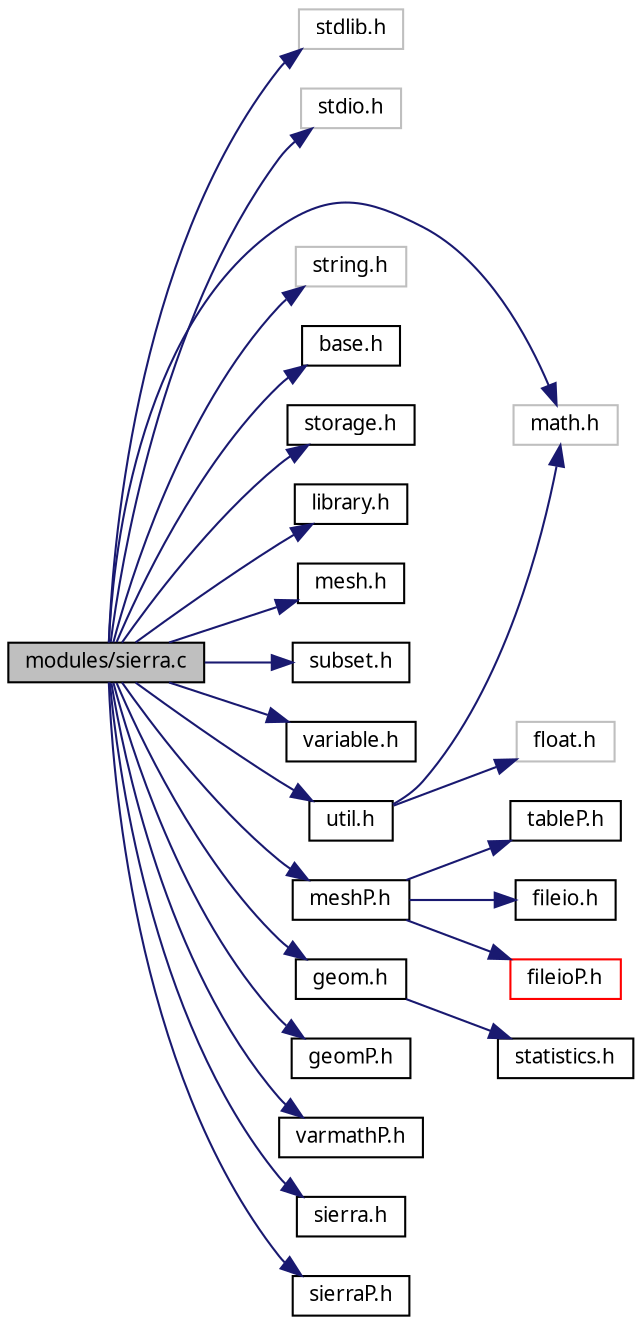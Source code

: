 digraph G
{
  edge [fontname="FreeSans.ttf",fontsize=10,labelfontname="FreeSans.ttf",labelfontsize=10];
  node [fontname="FreeSans.ttf",fontsize=10,shape=record];
  rankdir=LR;
  Node1 [label="modules/sierra.c",height=0.2,width=0.4,color="black", fillcolor="grey75", style="filled" fontcolor="black"];
  Node1 -> Node2 [color="midnightblue",fontsize=10,style="solid",fontname="FreeSans.ttf"];
  Node2 [label="stdlib.h",height=0.2,width=0.4,color="grey75", fillcolor="white", style="filled"];
  Node1 -> Node3 [color="midnightblue",fontsize=10,style="solid",fontname="FreeSans.ttf"];
  Node3 [label="stdio.h",height=0.2,width=0.4,color="grey75", fillcolor="white", style="filled"];
  Node1 -> Node4 [color="midnightblue",fontsize=10,style="solid",fontname="FreeSans.ttf"];
  Node4 [label="math.h",height=0.2,width=0.4,color="grey75", fillcolor="white", style="filled"];
  Node1 -> Node5 [color="midnightblue",fontsize=10,style="solid",fontname="FreeSans.ttf"];
  Node5 [label="string.h",height=0.2,width=0.4,color="grey75", fillcolor="white", style="filled"];
  Node1 -> Node6 [color="midnightblue",fontsize=10,style="solid",fontname="FreeSans.ttf"];
  Node6 [label="base.h",height=0.2,width=0.4,color="black", fillcolor="white", style="filled",URL="$base_8h.html"];
  Node1 -> Node7 [color="midnightblue",fontsize=10,style="solid",fontname="FreeSans.ttf"];
  Node7 [label="storage.h",height=0.2,width=0.4,color="black", fillcolor="white", style="filled",URL="$storage_8h.html"];
  Node1 -> Node8 [color="midnightblue",fontsize=10,style="solid",fontname="FreeSans.ttf"];
  Node8 [label="library.h",height=0.2,width=0.4,color="black", fillcolor="white", style="filled",URL="$library_8h.html"];
  Node1 -> Node9 [color="midnightblue",fontsize=10,style="solid",fontname="FreeSans.ttf"];
  Node9 [label="mesh.h",height=0.2,width=0.4,color="black", fillcolor="white", style="filled",URL="$mesh_8h.html"];
  Node1 -> Node10 [color="midnightblue",fontsize=10,style="solid",fontname="FreeSans.ttf"];
  Node10 [label="subset.h",height=0.2,width=0.4,color="black", fillcolor="white", style="filled",URL="$subset_8h.html"];
  Node1 -> Node11 [color="midnightblue",fontsize=10,style="solid",fontname="FreeSans.ttf"];
  Node11 [label="variable.h",height=0.2,width=0.4,color="black", fillcolor="white", style="filled",URL="$variable_8h.html"];
  Node1 -> Node12 [color="midnightblue",fontsize=10,style="solid",fontname="FreeSans.ttf"];
  Node12 [label="meshP.h",height=0.2,width=0.4,color="black", fillcolor="white", style="filled",URL="$meshP_8h.html"];
  Node12 -> Node13 [color="midnightblue",fontsize=10,style="solid",fontname="FreeSans.ttf"];
  Node13 [label="tableP.h",height=0.2,width=0.4,color="black", fillcolor="white", style="filled",URL="$tableP_8h.html"];
  Node12 -> Node14 [color="midnightblue",fontsize=10,style="solid",fontname="FreeSans.ttf"];
  Node14 [label="fileio.h",height=0.2,width=0.4,color="black", fillcolor="white", style="filled",URL="$fileio_8h.html"];
  Node12 -> Node15 [color="midnightblue",fontsize=10,style="solid",fontname="FreeSans.ttf"];
  Node15 [label="fileioP.h",height=0.2,width=0.4,color="red", fillcolor="white", style="filled",URL="$fileioP_8h.html"];
  Node1 -> Node16 [color="midnightblue",fontsize=10,style="solid",fontname="FreeSans.ttf"];
  Node16 [label="util.h",height=0.2,width=0.4,color="black", fillcolor="white", style="filled",URL="$util_8h.html"];
  Node16 -> Node4 [color="midnightblue",fontsize=10,style="solid",fontname="FreeSans.ttf"];
  Node16 -> Node17 [color="midnightblue",fontsize=10,style="solid",fontname="FreeSans.ttf"];
  Node17 [label="float.h",height=0.2,width=0.4,color="grey75", fillcolor="white", style="filled"];
  Node1 -> Node18 [color="midnightblue",fontsize=10,style="solid",fontname="FreeSans.ttf"];
  Node18 [label="geom.h",height=0.2,width=0.4,color="black", fillcolor="white", style="filled",URL="$geom_8h.html"];
  Node18 -> Node19 [color="midnightblue",fontsize=10,style="solid",fontname="FreeSans.ttf"];
  Node19 [label="statistics.h",height=0.2,width=0.4,color="black", fillcolor="white", style="filled",URL="$statistics_8h.html"];
  Node1 -> Node20 [color="midnightblue",fontsize=10,style="solid",fontname="FreeSans.ttf"];
  Node20 [label="geomP.h",height=0.2,width=0.4,color="black", fillcolor="white", style="filled",URL="$geomP_8h.html"];
  Node1 -> Node21 [color="midnightblue",fontsize=10,style="solid",fontname="FreeSans.ttf"];
  Node21 [label="varmathP.h",height=0.2,width=0.4,color="black", fillcolor="white", style="filled",URL="$varmathP_8h.html"];
  Node1 -> Node22 [color="midnightblue",fontsize=10,style="solid",fontname="FreeSans.ttf"];
  Node22 [label="sierra.h",height=0.2,width=0.4,color="black", fillcolor="white", style="filled",URL="$sierra_8h.html"];
  Node1 -> Node23 [color="midnightblue",fontsize=10,style="solid",fontname="FreeSans.ttf"];
  Node23 [label="sierraP.h",height=0.2,width=0.4,color="black", fillcolor="white", style="filled",URL="$sierraP_8h.html"];
}
